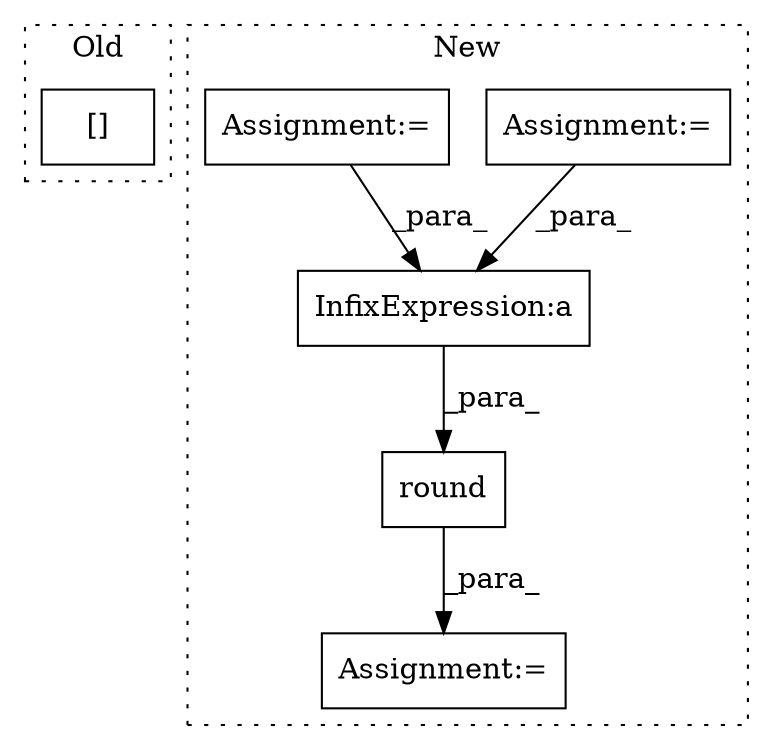 digraph G {
subgraph cluster0 {
1 [label="[]" a="2" s="2462,2483" l="18,1" shape="box"];
label = "Old";
style="dotted";
}
subgraph cluster1 {
2 [label="round" a="32" s="2404,2420" l="6,1" shape="box"];
3 [label="Assignment:=" a="7" s="2403" l="1" shape="box"];
4 [label="InfixExpression:a" a="27" s="2416" l="3" shape="box"];
5 [label="Assignment:=" a="7" s="2149" l="1" shape="box"];
6 [label="Assignment:=" a="7" s="2070" l="1" shape="box"];
label = "New";
style="dotted";
}
2 -> 3 [label="_para_"];
4 -> 2 [label="_para_"];
5 -> 4 [label="_para_"];
6 -> 4 [label="_para_"];
}